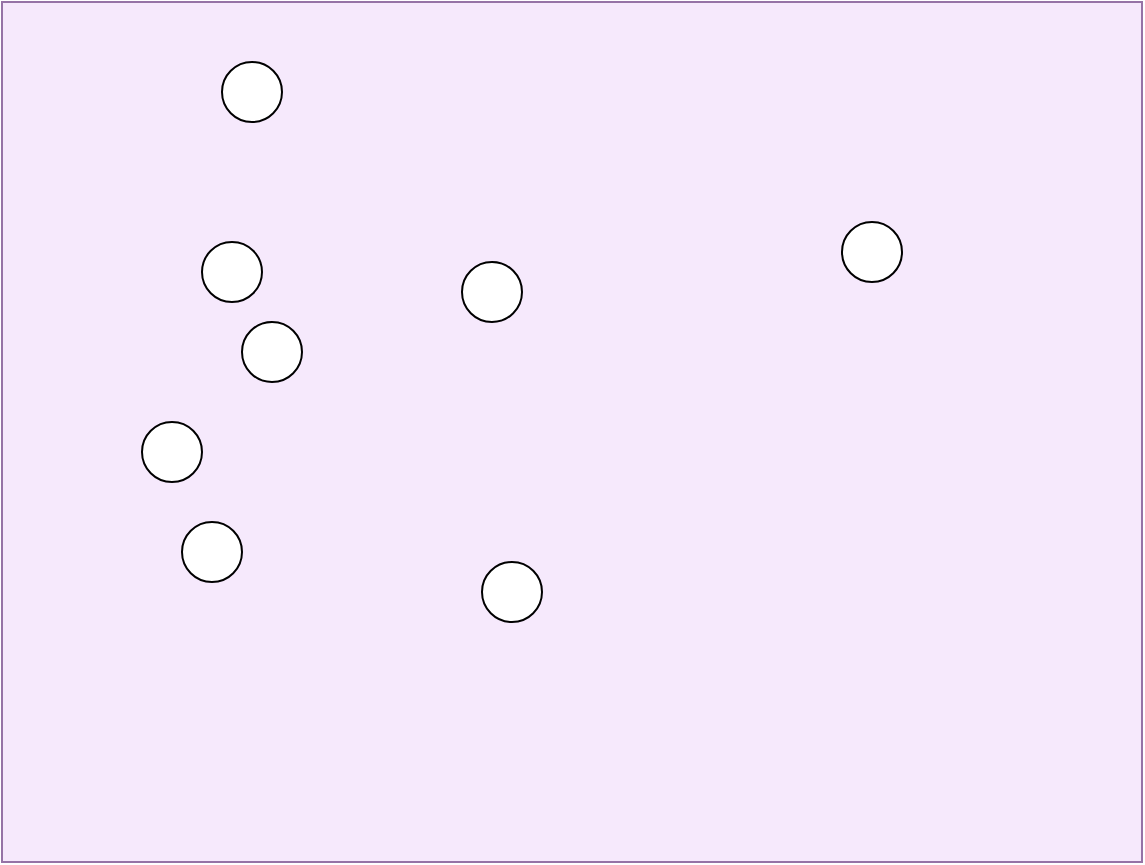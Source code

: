 <mxfile version="13.7.7" type="github">
  <diagram id="L5TrZxPz9TGMQy6RSqq3" name="Page-1">
    <mxGraphModel dx="1038" dy="547" grid="1" gridSize="10" guides="1" tooltips="1" connect="1" arrows="1" fold="1" page="1" pageScale="1" pageWidth="850" pageHeight="1100" math="0" shadow="0">
      <root>
        <mxCell id="0" />
        <mxCell id="1" parent="0" />
        <mxCell id="fGDlWY2AfShx_wIPnLRX-10" value="" style="rounded=0;whiteSpace=wrap;html=1;strokeColor=#9673a6;fillColor=#F6E9FC;" vertex="1" parent="1">
          <mxGeometry x="110" y="70" width="570" height="430" as="geometry" />
        </mxCell>
        <mxCell id="fGDlWY2AfShx_wIPnLRX-2" value="" style="ellipse;whiteSpace=wrap;html=1;aspect=fixed;" vertex="1" parent="1">
          <mxGeometry x="530" y="180" width="30" height="30" as="geometry" />
        </mxCell>
        <mxCell id="fGDlWY2AfShx_wIPnLRX-3" value="" style="ellipse;whiteSpace=wrap;html=1;aspect=fixed;" vertex="1" parent="1">
          <mxGeometry x="200" y="330" width="30" height="30" as="geometry" />
        </mxCell>
        <mxCell id="fGDlWY2AfShx_wIPnLRX-4" value="" style="ellipse;whiteSpace=wrap;html=1;aspect=fixed;" vertex="1" parent="1">
          <mxGeometry x="350" y="350" width="30" height="30" as="geometry" />
        </mxCell>
        <mxCell id="fGDlWY2AfShx_wIPnLRX-5" value="" style="ellipse;whiteSpace=wrap;html=1;aspect=fixed;" vertex="1" parent="1">
          <mxGeometry x="180" y="280" width="30" height="30" as="geometry" />
        </mxCell>
        <mxCell id="fGDlWY2AfShx_wIPnLRX-6" value="" style="ellipse;whiteSpace=wrap;html=1;aspect=fixed;" vertex="1" parent="1">
          <mxGeometry x="220" y="100" width="30" height="30" as="geometry" />
        </mxCell>
        <mxCell id="fGDlWY2AfShx_wIPnLRX-7" value="" style="ellipse;whiteSpace=wrap;html=1;aspect=fixed;" vertex="1" parent="1">
          <mxGeometry x="340" y="200" width="30" height="30" as="geometry" />
        </mxCell>
        <mxCell id="fGDlWY2AfShx_wIPnLRX-8" value="" style="ellipse;whiteSpace=wrap;html=1;aspect=fixed;" vertex="1" parent="1">
          <mxGeometry x="210" y="190" width="30" height="30" as="geometry" />
        </mxCell>
        <mxCell id="fGDlWY2AfShx_wIPnLRX-9" value="" style="ellipse;whiteSpace=wrap;html=1;aspect=fixed;" vertex="1" parent="1">
          <mxGeometry x="230" y="230" width="30" height="30" as="geometry" />
        </mxCell>
      </root>
    </mxGraphModel>
  </diagram>
</mxfile>
